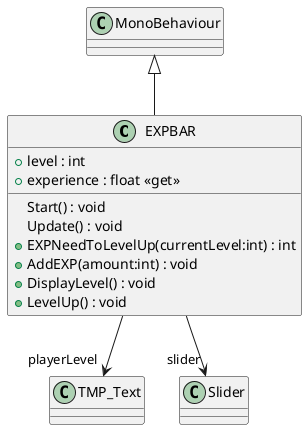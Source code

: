 @startuml
class EXPBAR {
    + level : int
    + experience : float <<get>>
    Start() : void
    Update() : void
    + EXPNeedToLevelUp(currentLevel:int) : int
    + AddEXP(amount:int) : void
    + DisplayLevel() : void
    + LevelUp() : void
}
MonoBehaviour <|-- EXPBAR
EXPBAR --> "playerLevel" TMP_Text
EXPBAR --> "slider" Slider
@enduml

